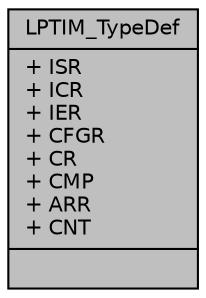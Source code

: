 digraph "LPTIM_TypeDef"
{
  edge [fontname="Helvetica",fontsize="10",labelfontname="Helvetica",labelfontsize="10"];
  node [fontname="Helvetica",fontsize="10",shape=record];
  Node1 [label="{LPTIM_TypeDef\n|+ ISR\l+ ICR\l+ IER\l+ CFGR\l+ CR\l+ CMP\l+ ARR\l+ CNT\l|}",height=0.2,width=0.4,color="black", fillcolor="grey75", style="filled", fontcolor="black"];
}
